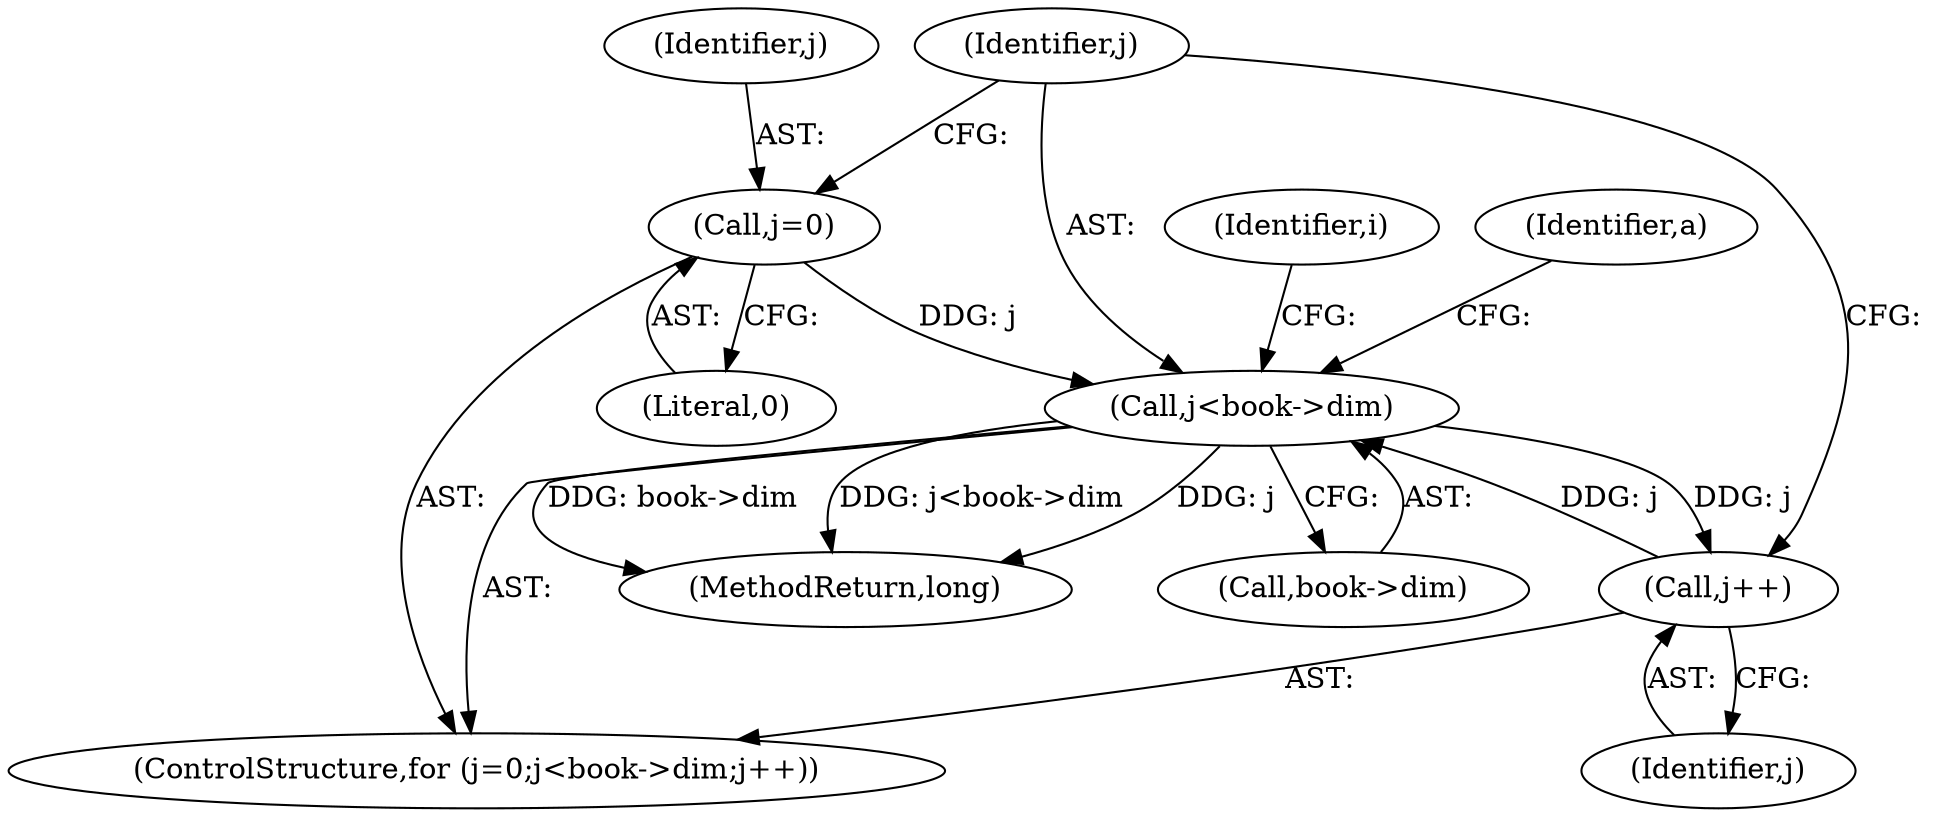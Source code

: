 digraph "1_Android_eeb4e45d5683f88488c083ecf142dc89bc3f0b47_5@pointer" {
"1000150" [label="(Call,j<book->dim)"];
"1000147" [label="(Call,j=0)"];
"1000155" [label="(Call,j++)"];
"1000150" [label="(Call,j<book->dim)"];
"1000151" [label="(Identifier,j)"];
"1000150" [label="(Call,j<book->dim)"];
"1000196" [label="(MethodReturn,long)"];
"1000155" [label="(Call,j++)"];
"1000149" [label="(Literal,0)"];
"1000134" [label="(Identifier,i)"];
"1000156" [label="(Identifier,j)"];
"1000146" [label="(ControlStructure,for (j=0;j<book->dim;j++))"];
"1000148" [label="(Identifier,j)"];
"1000147" [label="(Call,j=0)"];
"1000152" [label="(Call,book->dim)"];
"1000159" [label="(Identifier,a)"];
"1000150" -> "1000146"  [label="AST: "];
"1000150" -> "1000152"  [label="CFG: "];
"1000151" -> "1000150"  [label="AST: "];
"1000152" -> "1000150"  [label="AST: "];
"1000134" -> "1000150"  [label="CFG: "];
"1000159" -> "1000150"  [label="CFG: "];
"1000150" -> "1000196"  [label="DDG: j"];
"1000150" -> "1000196"  [label="DDG: book->dim"];
"1000150" -> "1000196"  [label="DDG: j<book->dim"];
"1000147" -> "1000150"  [label="DDG: j"];
"1000155" -> "1000150"  [label="DDG: j"];
"1000150" -> "1000155"  [label="DDG: j"];
"1000147" -> "1000146"  [label="AST: "];
"1000147" -> "1000149"  [label="CFG: "];
"1000148" -> "1000147"  [label="AST: "];
"1000149" -> "1000147"  [label="AST: "];
"1000151" -> "1000147"  [label="CFG: "];
"1000155" -> "1000146"  [label="AST: "];
"1000155" -> "1000156"  [label="CFG: "];
"1000156" -> "1000155"  [label="AST: "];
"1000151" -> "1000155"  [label="CFG: "];
}
